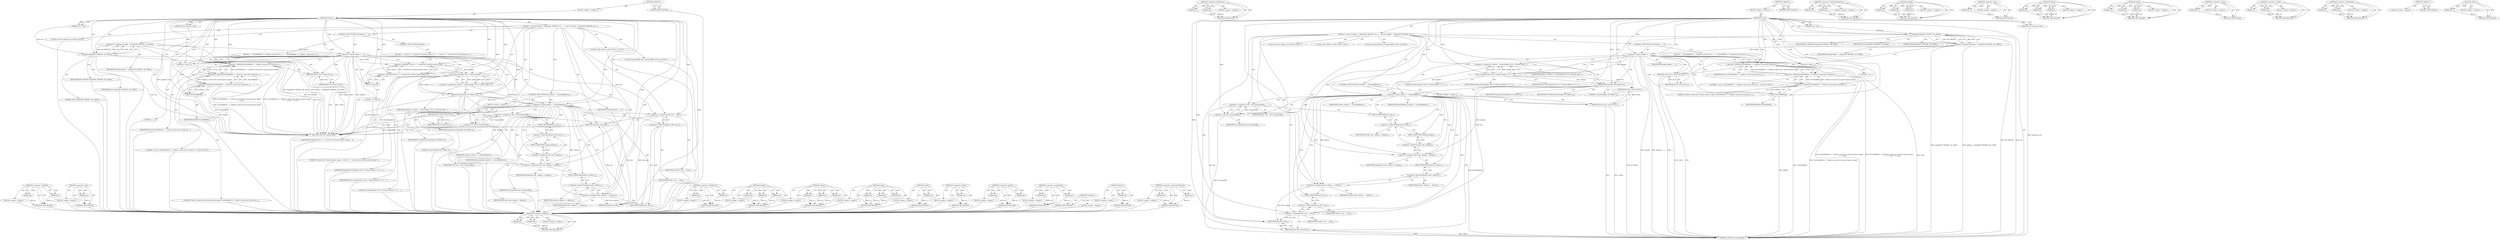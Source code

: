 digraph "&lt;operator&gt;.indirectFieldAccess" {
vulnerable_128 [label=<(METHOD,&lt;operator&gt;.shiftLeft)>];
vulnerable_129 [label=<(PARAM,p1)>];
vulnerable_130 [label=<(PARAM,p2)>];
vulnerable_131 [label=<(BLOCK,&lt;empty&gt;,&lt;empty&gt;)>];
vulnerable_132 [label=<(METHOD_RETURN,ANY)>];
vulnerable_153 [label=<(METHOD,&lt;operator&gt;.fieldAccess)>];
vulnerable_154 [label=<(PARAM,p1)>];
vulnerable_155 [label=<(PARAM,p2)>];
vulnerable_156 [label=<(BLOCK,&lt;empty&gt;,&lt;empty&gt;)>];
vulnerable_157 [label=<(METHOD_RETURN,ANY)>];
vulnerable_6 [label=<(METHOD,&lt;global&gt;)<SUB>1</SUB>>];
vulnerable_7 [label=<(BLOCK,&lt;empty&gt;,&lt;empty&gt;)<SUB>1</SUB>>];
vulnerable_8 [label=<(METHOD,Create)<SUB>1</SUB>>];
vulnerable_9 [label=<(PARAM,size_t size)<SUB>1</SUB>>];
vulnerable_10 [label=<(PARAM,uint32 sequence_num)<SUB>1</SUB>>];
vulnerable_11 [label=<(BLOCK,{
  const int shmkey = shmget(IPC_PRIVATE, size...,{
  const int shmkey = shmget(IPC_PRIVATE, size...)<SUB>1</SUB>>];
vulnerable_12 [label="<(LOCAL,const int shmkey: int)<SUB>2</SUB>>"];
vulnerable_13 [label=<(&lt;operator&gt;.assignment,shmkey = shmget(IPC_PRIVATE, size, 0666))<SUB>2</SUB>>];
vulnerable_14 [label=<(IDENTIFIER,shmkey,shmkey = shmget(IPC_PRIVATE, size, 0666))<SUB>2</SUB>>];
vulnerable_15 [label=<(shmget,shmget(IPC_PRIVATE, size, 0666))<SUB>2</SUB>>];
vulnerable_16 [label=<(IDENTIFIER,IPC_PRIVATE,shmget(IPC_PRIVATE, size, 0666))<SUB>2</SUB>>];
vulnerable_17 [label=<(IDENTIFIER,size,shmget(IPC_PRIVATE, size, 0666))<SUB>2</SUB>>];
vulnerable_18 [label=<(LITERAL,0666,shmget(IPC_PRIVATE, size, 0666))<SUB>2</SUB>>];
vulnerable_19 [label=<(CONTROL_STRUCTURE,IF,if (shmkey == -1))<SUB>3</SUB>>];
vulnerable_20 [label=<(&lt;operator&gt;.equals,shmkey == -1)<SUB>3</SUB>>];
vulnerable_21 [label=<(IDENTIFIER,shmkey,shmkey == -1)<SUB>3</SUB>>];
vulnerable_22 [label=<(&lt;operator&gt;.minus,-1)<SUB>3</SUB>>];
vulnerable_23 [label=<(LITERAL,1,-1)<SUB>3</SUB>>];
vulnerable_24 [label=<(BLOCK,{
     DLOG(ERROR) &lt;&lt; &quot;Failed to create SysV sh...,{
     DLOG(ERROR) &lt;&lt; &quot;Failed to create SysV sh...)<SUB>3</SUB>>];
vulnerable_25 [label=<(&lt;operator&gt;.shiftLeft,DLOG(ERROR) &lt;&lt; &quot;Failed to create SysV shared me...)<SUB>4</SUB>>];
vulnerable_26 [label=<(&lt;operator&gt;.shiftLeft,DLOG(ERROR) &lt;&lt; &quot;Failed to create SysV shared me...)<SUB>4</SUB>>];
vulnerable_27 [label=<(&lt;operator&gt;.shiftLeft,DLOG(ERROR) &lt;&lt; &quot;Failed to create SysV shared me...)<SUB>4</SUB>>];
vulnerable_28 [label=<(DLOG,DLOG(ERROR))<SUB>4</SUB>>];
vulnerable_29 [label=<(IDENTIFIER,ERROR,DLOG(ERROR))<SUB>4</SUB>>];
vulnerable_30 [label=<(LITERAL,&quot;Failed to create SysV shared memory region&quot;,DLOG(ERROR) &lt;&lt; &quot;Failed to create SysV shared me...)<SUB>4</SUB>>];
vulnerable_31 [label="<(LITERAL,&quot; errno:&quot;,DLOG(ERROR) &lt;&lt; &quot;Failed to create SysV shared me...)<SUB>5</SUB>>"];
vulnerable_32 [label=<(IDENTIFIER,errno,DLOG(ERROR) &lt;&lt; &quot;Failed to create SysV shared me...)<SUB>5</SUB>>];
vulnerable_33 [label=<(RETURN,return NULL;,return NULL;)<SUB>6</SUB>>];
vulnerable_34 [label=<(IDENTIFIER,NULL,return NULL;)<SUB>6</SUB>>];
vulnerable_35 [label="<(LOCAL,void* address: void*)<SUB>9</SUB>>"];
vulnerable_36 [label=<(&lt;operator&gt;.assignment,* address = shmat(shmkey, NULL /* desired addre...)<SUB>9</SUB>>];
vulnerable_37 [label=<(IDENTIFIER,address,* address = shmat(shmkey, NULL /* desired addre...)<SUB>9</SUB>>];
vulnerable_38 [label=<(shmat,shmat(shmkey, NULL /* desired address */, 0 /* ...)<SUB>9</SUB>>];
vulnerable_39 [label=<(IDENTIFIER,shmkey,shmat(shmkey, NULL /* desired address */, 0 /* ...)<SUB>9</SUB>>];
vulnerable_40 [label=<(IDENTIFIER,NULL,shmat(shmkey, NULL /* desired address */, 0 /* ...)<SUB>9</SUB>>];
vulnerable_41 [label=<(LITERAL,0,shmat(shmkey, NULL /* desired address */, 0 /* ...)<SUB>9</SUB>>];
vulnerable_42 [label=<(shmctl,shmctl(shmkey, IPC_RMID, 0))<SUB>10</SUB>>];
vulnerable_43 [label=<(IDENTIFIER,shmkey,shmctl(shmkey, IPC_RMID, 0))<SUB>10</SUB>>];
vulnerable_44 [label=<(IDENTIFIER,IPC_RMID,shmctl(shmkey, IPC_RMID, 0))<SUB>10</SUB>>];
vulnerable_45 [label=<(LITERAL,0,shmctl(shmkey, IPC_RMID, 0))<SUB>10</SUB>>];
vulnerable_46 [label=<(CONTROL_STRUCTURE,IF,if (address == kInvalidAddress))<SUB>11</SUB>>];
vulnerable_47 [label=<(&lt;operator&gt;.equals,address == kInvalidAddress)<SUB>11</SUB>>];
vulnerable_48 [label=<(IDENTIFIER,address,address == kInvalidAddress)<SUB>11</SUB>>];
vulnerable_49 [label=<(IDENTIFIER,kInvalidAddress,address == kInvalidAddress)<SUB>11</SUB>>];
vulnerable_50 [label=<(BLOCK,&lt;empty&gt;,&lt;empty&gt;)<SUB>12</SUB>>];
vulnerable_51 [label=<(RETURN,return NULL;,return NULL;)<SUB>12</SUB>>];
vulnerable_52 [label=<(IDENTIFIER,NULL,return NULL;)<SUB>12</SUB>>];
vulnerable_53 [label="<(LOCAL,TransportDIB* dib: TransportDIB*)<SUB>14</SUB>>"];
vulnerable_54 [label=<(&lt;operator&gt;.assignment,* dib = new TransportDIB)<SUB>14</SUB>>];
vulnerable_55 [label=<(IDENTIFIER,dib,* dib = new TransportDIB)<SUB>14</SUB>>];
vulnerable_56 [label=<(&lt;operator&gt;.new,new TransportDIB)<SUB>14</SUB>>];
vulnerable_57 [label=<(IDENTIFIER,TransportDIB,new TransportDIB)<SUB>14</SUB>>];
vulnerable_58 [label=<(&lt;operator&gt;.assignment,dib-&gt;key_.shmkey = shmkey)<SUB>16</SUB>>];
vulnerable_59 [label=<(&lt;operator&gt;.fieldAccess,dib-&gt;key_.shmkey)<SUB>16</SUB>>];
vulnerable_60 [label=<(&lt;operator&gt;.indirectFieldAccess,dib-&gt;key_)<SUB>16</SUB>>];
vulnerable_61 [label=<(IDENTIFIER,dib,dib-&gt;key_.shmkey = shmkey)<SUB>16</SUB>>];
vulnerable_62 [label=<(FIELD_IDENTIFIER,key_,key_)<SUB>16</SUB>>];
vulnerable_63 [label=<(FIELD_IDENTIFIER,shmkey,shmkey)<SUB>16</SUB>>];
vulnerable_64 [label=<(IDENTIFIER,shmkey,dib-&gt;key_.shmkey = shmkey)<SUB>16</SUB>>];
vulnerable_65 [label=<(&lt;operator&gt;.assignment,dib-&gt;address_ = address)<SUB>17</SUB>>];
vulnerable_66 [label=<(&lt;operator&gt;.indirectFieldAccess,dib-&gt;address_)<SUB>17</SUB>>];
vulnerable_67 [label=<(IDENTIFIER,dib,dib-&gt;address_ = address)<SUB>17</SUB>>];
vulnerable_68 [label=<(FIELD_IDENTIFIER,address_,address_)<SUB>17</SUB>>];
vulnerable_69 [label=<(IDENTIFIER,address,dib-&gt;address_ = address)<SUB>17</SUB>>];
vulnerable_70 [label=<(&lt;operator&gt;.assignment,dib-&gt;size_ = size)<SUB>18</SUB>>];
vulnerable_71 [label=<(&lt;operator&gt;.indirectFieldAccess,dib-&gt;size_)<SUB>18</SUB>>];
vulnerable_72 [label=<(IDENTIFIER,dib,dib-&gt;size_ = size)<SUB>18</SUB>>];
vulnerable_73 [label=<(FIELD_IDENTIFIER,size_,size_)<SUB>18</SUB>>];
vulnerable_74 [label=<(IDENTIFIER,size,dib-&gt;size_ = size)<SUB>18</SUB>>];
vulnerable_75 [label=<(RETURN,return dib;,return dib;)<SUB>19</SUB>>];
vulnerable_76 [label=<(IDENTIFIER,dib,return dib;)<SUB>19</SUB>>];
vulnerable_77 [label=<(METHOD_RETURN,TransportDIB)<SUB>1</SUB>>];
vulnerable_79 [label=<(METHOD_RETURN,ANY)<SUB>1</SUB>>];
vulnerable_158 [label=<(METHOD,&lt;operator&gt;.indirectFieldAccess)>];
vulnerable_159 [label=<(PARAM,p1)>];
vulnerable_160 [label=<(PARAM,p2)>];
vulnerable_161 [label=<(BLOCK,&lt;empty&gt;,&lt;empty&gt;)>];
vulnerable_162 [label=<(METHOD_RETURN,ANY)>];
vulnerable_113 [label=<(METHOD,shmget)>];
vulnerable_114 [label=<(PARAM,p1)>];
vulnerable_115 [label=<(PARAM,p2)>];
vulnerable_116 [label=<(PARAM,p3)>];
vulnerable_117 [label=<(BLOCK,&lt;empty&gt;,&lt;empty&gt;)>];
vulnerable_118 [label=<(METHOD_RETURN,ANY)>];
vulnerable_149 [label=<(METHOD,&lt;operator&gt;.new)>];
vulnerable_150 [label=<(PARAM,p1)>];
vulnerable_151 [label=<(BLOCK,&lt;empty&gt;,&lt;empty&gt;)>];
vulnerable_152 [label=<(METHOD_RETURN,ANY)>];
vulnerable_143 [label=<(METHOD,shmctl)>];
vulnerable_144 [label=<(PARAM,p1)>];
vulnerable_145 [label=<(PARAM,p2)>];
vulnerable_146 [label=<(PARAM,p3)>];
vulnerable_147 [label=<(BLOCK,&lt;empty&gt;,&lt;empty&gt;)>];
vulnerable_148 [label=<(METHOD_RETURN,ANY)>];
vulnerable_137 [label=<(METHOD,shmat)>];
vulnerable_138 [label=<(PARAM,p1)>];
vulnerable_139 [label=<(PARAM,p2)>];
vulnerable_140 [label=<(PARAM,p3)>];
vulnerable_141 [label=<(BLOCK,&lt;empty&gt;,&lt;empty&gt;)>];
vulnerable_142 [label=<(METHOD_RETURN,ANY)>];
vulnerable_124 [label=<(METHOD,&lt;operator&gt;.minus)>];
vulnerable_125 [label=<(PARAM,p1)>];
vulnerable_126 [label=<(BLOCK,&lt;empty&gt;,&lt;empty&gt;)>];
vulnerable_127 [label=<(METHOD_RETURN,ANY)>];
vulnerable_119 [label=<(METHOD,&lt;operator&gt;.equals)>];
vulnerable_120 [label=<(PARAM,p1)>];
vulnerable_121 [label=<(PARAM,p2)>];
vulnerable_122 [label=<(BLOCK,&lt;empty&gt;,&lt;empty&gt;)>];
vulnerable_123 [label=<(METHOD_RETURN,ANY)>];
vulnerable_108 [label=<(METHOD,&lt;operator&gt;.assignment)>];
vulnerable_109 [label=<(PARAM,p1)>];
vulnerable_110 [label=<(PARAM,p2)>];
vulnerable_111 [label=<(BLOCK,&lt;empty&gt;,&lt;empty&gt;)>];
vulnerable_112 [label=<(METHOD_RETURN,ANY)>];
vulnerable_102 [label=<(METHOD,&lt;global&gt;)<SUB>1</SUB>>];
vulnerable_103 [label=<(BLOCK,&lt;empty&gt;,&lt;empty&gt;)>];
vulnerable_104 [label=<(METHOD_RETURN,ANY)>];
vulnerable_133 [label=<(METHOD,DLOG)>];
vulnerable_134 [label=<(PARAM,p1)>];
vulnerable_135 [label=<(BLOCK,&lt;empty&gt;,&lt;empty&gt;)>];
vulnerable_136 [label=<(METHOD_RETURN,ANY)>];
fixed_138 [label=<(METHOD,&lt;operator&gt;.shiftLeft)>];
fixed_139 [label=<(PARAM,p1)>];
fixed_140 [label=<(PARAM,p2)>];
fixed_141 [label=<(BLOCK,&lt;empty&gt;,&lt;empty&gt;)>];
fixed_142 [label=<(METHOD_RETURN,ANY)>];
fixed_163 [label=<(METHOD,&lt;operator&gt;.new)>];
fixed_164 [label=<(PARAM,p1)>];
fixed_165 [label=<(BLOCK,&lt;empty&gt;,&lt;empty&gt;)>];
fixed_166 [label=<(METHOD_RETURN,ANY)>];
fixed_6 [label=<(METHOD,&lt;global&gt;)<SUB>1</SUB>>];
fixed_7 [label=<(BLOCK,&lt;empty&gt;,&lt;empty&gt;)<SUB>1</SUB>>];
fixed_8 [label=<(METHOD,Create)<SUB>1</SUB>>];
fixed_9 [label=<(PARAM,size_t size)<SUB>1</SUB>>];
fixed_10 [label=<(PARAM,uint32 sequence_num)<SUB>1</SUB>>];
fixed_11 [label=<(BLOCK,{
  const int shmkey = shmget(IPC_PRIVATE, size...,{
  const int shmkey = shmget(IPC_PRIVATE, size...)<SUB>1</SUB>>];
fixed_12 [label="<(LOCAL,const int shmkey: int)<SUB>2</SUB>>"];
fixed_13 [label=<(&lt;operator&gt;.assignment,shmkey = shmget(IPC_PRIVATE, size, 0600))<SUB>2</SUB>>];
fixed_14 [label=<(IDENTIFIER,shmkey,shmkey = shmget(IPC_PRIVATE, size, 0600))<SUB>2</SUB>>];
fixed_15 [label=<(shmget,shmget(IPC_PRIVATE, size, 0600))<SUB>2</SUB>>];
fixed_16 [label=<(IDENTIFIER,IPC_PRIVATE,shmget(IPC_PRIVATE, size, 0600))<SUB>2</SUB>>];
fixed_17 [label=<(IDENTIFIER,size,shmget(IPC_PRIVATE, size, 0600))<SUB>2</SUB>>];
fixed_18 [label=<(LITERAL,0600,shmget(IPC_PRIVATE, size, 0600))<SUB>2</SUB>>];
fixed_19 [label=<(CONTROL_STRUCTURE,IF,if (shmkey == -1))<SUB>3</SUB>>];
fixed_20 [label=<(&lt;operator&gt;.equals,shmkey == -1)<SUB>3</SUB>>];
fixed_21 [label=<(IDENTIFIER,shmkey,shmkey == -1)<SUB>3</SUB>>];
fixed_22 [label=<(&lt;operator&gt;.minus,-1)<SUB>3</SUB>>];
fixed_23 [label=<(LITERAL,1,-1)<SUB>3</SUB>>];
fixed_24 [label=<(BLOCK,{
     DLOG(ERROR) &lt;&lt; &quot;Failed to create SysV sh...,{
     DLOG(ERROR) &lt;&lt; &quot;Failed to create SysV sh...)<SUB>3</SUB>>];
fixed_25 [label=<(&lt;operator&gt;.shiftLeft,DLOG(ERROR) &lt;&lt; &quot;Failed to create SysV shared me...)<SUB>4</SUB>>];
fixed_26 [label=<(&lt;operator&gt;.shiftLeft,DLOG(ERROR) &lt;&lt; &quot;Failed to create SysV shared me...)<SUB>4</SUB>>];
fixed_27 [label=<(&lt;operator&gt;.shiftLeft,DLOG(ERROR) &lt;&lt; &quot;Failed to create SysV shared me...)<SUB>4</SUB>>];
fixed_28 [label=<(DLOG,DLOG(ERROR))<SUB>4</SUB>>];
fixed_29 [label=<(IDENTIFIER,ERROR,DLOG(ERROR))<SUB>4</SUB>>];
fixed_30 [label=<(LITERAL,&quot;Failed to create SysV shared memory region&quot;,DLOG(ERROR) &lt;&lt; &quot;Failed to create SysV shared me...)<SUB>4</SUB>>];
fixed_31 [label="<(LITERAL,&quot; errno:&quot;,DLOG(ERROR) &lt;&lt; &quot;Failed to create SysV shared me...)<SUB>5</SUB>>"];
fixed_32 [label=<(IDENTIFIER,errno,DLOG(ERROR) &lt;&lt; &quot;Failed to create SysV shared me...)<SUB>5</SUB>>];
fixed_33 [label=<(RETURN,return NULL;,return NULL;)<SUB>6</SUB>>];
fixed_34 [label=<(IDENTIFIER,NULL,return NULL;)<SUB>6</SUB>>];
fixed_35 [label=<(CONTROL_STRUCTURE,ELSE,else)<SUB>7</SUB>>];
fixed_36 [label=<(BLOCK,{
    VLOG(1) &lt;&lt; &quot;Created SysV shared memory re...,{
    VLOG(1) &lt;&lt; &quot;Created SysV shared memory re...)<SUB>7</SUB>>];
fixed_37 [label=<(&lt;operator&gt;.shiftLeft,VLOG(1) &lt;&lt; &quot;Created SysV shared memory region &quot;...)<SUB>8</SUB>>];
fixed_38 [label=<(&lt;operator&gt;.shiftLeft,VLOG(1) &lt;&lt; &quot;Created SysV shared memory region &quot;)<SUB>8</SUB>>];
fixed_39 [label=<(VLOG,VLOG(1))<SUB>8</SUB>>];
fixed_40 [label=<(LITERAL,1,VLOG(1))<SUB>8</SUB>>];
fixed_41 [label=<(LITERAL,&quot;Created SysV shared memory region &quot;,VLOG(1) &lt;&lt; &quot;Created SysV shared memory region &quot;)<SUB>8</SUB>>];
fixed_42 [label=<(IDENTIFIER,shmkey,VLOG(1) &lt;&lt; &quot;Created SysV shared memory region &quot;...)<SUB>8</SUB>>];
fixed_43 [label="<(LOCAL,void* address: void*)<SUB>11</SUB>>"];
fixed_44 [label=<(&lt;operator&gt;.assignment,* address = shmat(shmkey, NULL /* desired addre...)<SUB>11</SUB>>];
fixed_45 [label=<(IDENTIFIER,address,* address = shmat(shmkey, NULL /* desired addre...)<SUB>11</SUB>>];
fixed_46 [label=<(shmat,shmat(shmkey, NULL /* desired address */, 0 /* ...)<SUB>11</SUB>>];
fixed_47 [label=<(IDENTIFIER,shmkey,shmat(shmkey, NULL /* desired address */, 0 /* ...)<SUB>11</SUB>>];
fixed_48 [label=<(IDENTIFIER,NULL,shmat(shmkey, NULL /* desired address */, 0 /* ...)<SUB>11</SUB>>];
fixed_49 [label=<(LITERAL,0,shmat(shmkey, NULL /* desired address */, 0 /* ...)<SUB>11</SUB>>];
fixed_50 [label=<(shmctl,shmctl(shmkey, IPC_RMID, 0))<SUB>12</SUB>>];
fixed_51 [label=<(IDENTIFIER,shmkey,shmctl(shmkey, IPC_RMID, 0))<SUB>12</SUB>>];
fixed_52 [label=<(IDENTIFIER,IPC_RMID,shmctl(shmkey, IPC_RMID, 0))<SUB>12</SUB>>];
fixed_53 [label=<(LITERAL,0,shmctl(shmkey, IPC_RMID, 0))<SUB>12</SUB>>];
fixed_54 [label=<(CONTROL_STRUCTURE,IF,if (address == kInvalidAddress))<SUB>13</SUB>>];
fixed_55 [label=<(&lt;operator&gt;.equals,address == kInvalidAddress)<SUB>13</SUB>>];
fixed_56 [label=<(IDENTIFIER,address,address == kInvalidAddress)<SUB>13</SUB>>];
fixed_57 [label=<(IDENTIFIER,kInvalidAddress,address == kInvalidAddress)<SUB>13</SUB>>];
fixed_58 [label=<(BLOCK,&lt;empty&gt;,&lt;empty&gt;)<SUB>14</SUB>>];
fixed_59 [label=<(RETURN,return NULL;,return NULL;)<SUB>14</SUB>>];
fixed_60 [label=<(IDENTIFIER,NULL,return NULL;)<SUB>14</SUB>>];
fixed_61 [label="<(LOCAL,TransportDIB* dib: TransportDIB*)<SUB>16</SUB>>"];
fixed_62 [label=<(&lt;operator&gt;.assignment,* dib = new TransportDIB)<SUB>16</SUB>>];
fixed_63 [label=<(IDENTIFIER,dib,* dib = new TransportDIB)<SUB>16</SUB>>];
fixed_64 [label=<(&lt;operator&gt;.new,new TransportDIB)<SUB>16</SUB>>];
fixed_65 [label=<(IDENTIFIER,TransportDIB,new TransportDIB)<SUB>16</SUB>>];
fixed_66 [label=<(&lt;operator&gt;.assignment,dib-&gt;key_.shmkey = shmkey)<SUB>18</SUB>>];
fixed_67 [label=<(&lt;operator&gt;.fieldAccess,dib-&gt;key_.shmkey)<SUB>18</SUB>>];
fixed_68 [label=<(&lt;operator&gt;.indirectFieldAccess,dib-&gt;key_)<SUB>18</SUB>>];
fixed_69 [label=<(IDENTIFIER,dib,dib-&gt;key_.shmkey = shmkey)<SUB>18</SUB>>];
fixed_70 [label=<(FIELD_IDENTIFIER,key_,key_)<SUB>18</SUB>>];
fixed_71 [label=<(FIELD_IDENTIFIER,shmkey,shmkey)<SUB>18</SUB>>];
fixed_72 [label=<(IDENTIFIER,shmkey,dib-&gt;key_.shmkey = shmkey)<SUB>18</SUB>>];
fixed_73 [label=<(&lt;operator&gt;.assignment,dib-&gt;address_ = address)<SUB>19</SUB>>];
fixed_74 [label=<(&lt;operator&gt;.indirectFieldAccess,dib-&gt;address_)<SUB>19</SUB>>];
fixed_75 [label=<(IDENTIFIER,dib,dib-&gt;address_ = address)<SUB>19</SUB>>];
fixed_76 [label=<(FIELD_IDENTIFIER,address_,address_)<SUB>19</SUB>>];
fixed_77 [label=<(IDENTIFIER,address,dib-&gt;address_ = address)<SUB>19</SUB>>];
fixed_78 [label=<(&lt;operator&gt;.assignment,dib-&gt;size_ = size)<SUB>20</SUB>>];
fixed_79 [label=<(&lt;operator&gt;.indirectFieldAccess,dib-&gt;size_)<SUB>20</SUB>>];
fixed_80 [label=<(IDENTIFIER,dib,dib-&gt;size_ = size)<SUB>20</SUB>>];
fixed_81 [label=<(FIELD_IDENTIFIER,size_,size_)<SUB>20</SUB>>];
fixed_82 [label=<(IDENTIFIER,size,dib-&gt;size_ = size)<SUB>20</SUB>>];
fixed_83 [label=<(RETURN,return dib;,return dib;)<SUB>21</SUB>>];
fixed_84 [label=<(IDENTIFIER,dib,return dib;)<SUB>21</SUB>>];
fixed_85 [label=<(METHOD_RETURN,TransportDIB)<SUB>1</SUB>>];
fixed_87 [label=<(METHOD_RETURN,ANY)<SUB>1</SUB>>];
fixed_167 [label=<(METHOD,&lt;operator&gt;.fieldAccess)>];
fixed_168 [label=<(PARAM,p1)>];
fixed_169 [label=<(PARAM,p2)>];
fixed_170 [label=<(BLOCK,&lt;empty&gt;,&lt;empty&gt;)>];
fixed_171 [label=<(METHOD_RETURN,ANY)>];
fixed_123 [label=<(METHOD,shmget)>];
fixed_124 [label=<(PARAM,p1)>];
fixed_125 [label=<(PARAM,p2)>];
fixed_126 [label=<(PARAM,p3)>];
fixed_127 [label=<(BLOCK,&lt;empty&gt;,&lt;empty&gt;)>];
fixed_128 [label=<(METHOD_RETURN,ANY)>];
fixed_157 [label=<(METHOD,shmctl)>];
fixed_158 [label=<(PARAM,p1)>];
fixed_159 [label=<(PARAM,p2)>];
fixed_160 [label=<(PARAM,p3)>];
fixed_161 [label=<(BLOCK,&lt;empty&gt;,&lt;empty&gt;)>];
fixed_162 [label=<(METHOD_RETURN,ANY)>];
fixed_151 [label=<(METHOD,shmat)>];
fixed_152 [label=<(PARAM,p1)>];
fixed_153 [label=<(PARAM,p2)>];
fixed_154 [label=<(PARAM,p3)>];
fixed_155 [label=<(BLOCK,&lt;empty&gt;,&lt;empty&gt;)>];
fixed_156 [label=<(METHOD_RETURN,ANY)>];
fixed_147 [label=<(METHOD,VLOG)>];
fixed_148 [label=<(PARAM,p1)>];
fixed_149 [label=<(BLOCK,&lt;empty&gt;,&lt;empty&gt;)>];
fixed_150 [label=<(METHOD_RETURN,ANY)>];
fixed_134 [label=<(METHOD,&lt;operator&gt;.minus)>];
fixed_135 [label=<(PARAM,p1)>];
fixed_136 [label=<(BLOCK,&lt;empty&gt;,&lt;empty&gt;)>];
fixed_137 [label=<(METHOD_RETURN,ANY)>];
fixed_129 [label=<(METHOD,&lt;operator&gt;.equals)>];
fixed_130 [label=<(PARAM,p1)>];
fixed_131 [label=<(PARAM,p2)>];
fixed_132 [label=<(BLOCK,&lt;empty&gt;,&lt;empty&gt;)>];
fixed_133 [label=<(METHOD_RETURN,ANY)>];
fixed_118 [label=<(METHOD,&lt;operator&gt;.assignment)>];
fixed_119 [label=<(PARAM,p1)>];
fixed_120 [label=<(PARAM,p2)>];
fixed_121 [label=<(BLOCK,&lt;empty&gt;,&lt;empty&gt;)>];
fixed_122 [label=<(METHOD_RETURN,ANY)>];
fixed_112 [label=<(METHOD,&lt;global&gt;)<SUB>1</SUB>>];
fixed_113 [label=<(BLOCK,&lt;empty&gt;,&lt;empty&gt;)>];
fixed_114 [label=<(METHOD_RETURN,ANY)>];
fixed_143 [label=<(METHOD,DLOG)>];
fixed_144 [label=<(PARAM,p1)>];
fixed_145 [label=<(BLOCK,&lt;empty&gt;,&lt;empty&gt;)>];
fixed_146 [label=<(METHOD_RETURN,ANY)>];
fixed_172 [label=<(METHOD,&lt;operator&gt;.indirectFieldAccess)>];
fixed_173 [label=<(PARAM,p1)>];
fixed_174 [label=<(PARAM,p2)>];
fixed_175 [label=<(BLOCK,&lt;empty&gt;,&lt;empty&gt;)>];
fixed_176 [label=<(METHOD_RETURN,ANY)>];
vulnerable_128 -> vulnerable_129  [key=0, label="AST: "];
vulnerable_128 -> vulnerable_129  [key=1, label="DDG: "];
vulnerable_128 -> vulnerable_131  [key=0, label="AST: "];
vulnerable_128 -> vulnerable_130  [key=0, label="AST: "];
vulnerable_128 -> vulnerable_130  [key=1, label="DDG: "];
vulnerable_128 -> vulnerable_132  [key=0, label="AST: "];
vulnerable_128 -> vulnerable_132  [key=1, label="CFG: "];
vulnerable_129 -> vulnerable_132  [key=0, label="DDG: p1"];
vulnerable_130 -> vulnerable_132  [key=0, label="DDG: p2"];
vulnerable_153 -> vulnerable_154  [key=0, label="AST: "];
vulnerable_153 -> vulnerable_154  [key=1, label="DDG: "];
vulnerable_153 -> vulnerable_156  [key=0, label="AST: "];
vulnerable_153 -> vulnerable_155  [key=0, label="AST: "];
vulnerable_153 -> vulnerable_155  [key=1, label="DDG: "];
vulnerable_153 -> vulnerable_157  [key=0, label="AST: "];
vulnerable_153 -> vulnerable_157  [key=1, label="CFG: "];
vulnerable_154 -> vulnerable_157  [key=0, label="DDG: p1"];
vulnerable_155 -> vulnerable_157  [key=0, label="DDG: p2"];
vulnerable_6 -> vulnerable_7  [key=0, label="AST: "];
vulnerable_6 -> vulnerable_79  [key=0, label="AST: "];
vulnerable_6 -> vulnerable_79  [key=1, label="CFG: "];
vulnerable_7 -> vulnerable_8  [key=0, label="AST: "];
vulnerable_8 -> vulnerable_9  [key=0, label="AST: "];
vulnerable_8 -> vulnerable_9  [key=1, label="DDG: "];
vulnerable_8 -> vulnerable_10  [key=0, label="AST: "];
vulnerable_8 -> vulnerable_10  [key=1, label="DDG: "];
vulnerable_8 -> vulnerable_11  [key=0, label="AST: "];
vulnerable_8 -> vulnerable_77  [key=0, label="AST: "];
vulnerable_8 -> vulnerable_15  [key=0, label="CFG: "];
vulnerable_8 -> vulnerable_15  [key=1, label="DDG: "];
vulnerable_8 -> vulnerable_58  [key=0, label="DDG: "];
vulnerable_8 -> vulnerable_65  [key=0, label="DDG: "];
vulnerable_8 -> vulnerable_70  [key=0, label="DDG: "];
vulnerable_8 -> vulnerable_42  [key=0, label="DDG: "];
vulnerable_8 -> vulnerable_76  [key=0, label="DDG: "];
vulnerable_8 -> vulnerable_20  [key=0, label="DDG: "];
vulnerable_8 -> vulnerable_33  [key=0, label="DDG: "];
vulnerable_8 -> vulnerable_38  [key=0, label="DDG: "];
vulnerable_8 -> vulnerable_47  [key=0, label="DDG: "];
vulnerable_8 -> vulnerable_56  [key=0, label="DDG: "];
vulnerable_8 -> vulnerable_22  [key=0, label="DDG: "];
vulnerable_8 -> vulnerable_25  [key=0, label="DDG: "];
vulnerable_8 -> vulnerable_34  [key=0, label="DDG: "];
vulnerable_8 -> vulnerable_52  [key=0, label="DDG: "];
vulnerable_8 -> vulnerable_26  [key=0, label="DDG: "];
vulnerable_8 -> vulnerable_27  [key=0, label="DDG: "];
vulnerable_8 -> vulnerable_28  [key=0, label="DDG: "];
vulnerable_9 -> vulnerable_15  [key=0, label="DDG: size"];
vulnerable_10 -> vulnerable_77  [key=0, label="DDG: sequence_num"];
vulnerable_11 -> vulnerable_12  [key=0, label="AST: "];
vulnerable_11 -> vulnerable_13  [key=0, label="AST: "];
vulnerable_11 -> vulnerable_19  [key=0, label="AST: "];
vulnerable_11 -> vulnerable_35  [key=0, label="AST: "];
vulnerable_11 -> vulnerable_36  [key=0, label="AST: "];
vulnerable_11 -> vulnerable_42  [key=0, label="AST: "];
vulnerable_11 -> vulnerable_46  [key=0, label="AST: "];
vulnerable_11 -> vulnerable_53  [key=0, label="AST: "];
vulnerable_11 -> vulnerable_54  [key=0, label="AST: "];
vulnerable_11 -> vulnerable_58  [key=0, label="AST: "];
vulnerable_11 -> vulnerable_65  [key=0, label="AST: "];
vulnerable_11 -> vulnerable_70  [key=0, label="AST: "];
vulnerable_11 -> vulnerable_75  [key=0, label="AST: "];
vulnerable_13 -> vulnerable_14  [key=0, label="AST: "];
vulnerable_13 -> vulnerable_15  [key=0, label="AST: "];
vulnerable_13 -> vulnerable_22  [key=0, label="CFG: "];
vulnerable_13 -> vulnerable_77  [key=0, label="DDG: shmget(IPC_PRIVATE, size, 0666)"];
vulnerable_13 -> vulnerable_77  [key=1, label="DDG: shmkey = shmget(IPC_PRIVATE, size, 0666)"];
vulnerable_13 -> vulnerable_20  [key=0, label="DDG: shmkey"];
vulnerable_15 -> vulnerable_16  [key=0, label="AST: "];
vulnerable_15 -> vulnerable_17  [key=0, label="AST: "];
vulnerable_15 -> vulnerable_18  [key=0, label="AST: "];
vulnerable_15 -> vulnerable_13  [key=0, label="CFG: "];
vulnerable_15 -> vulnerable_13  [key=1, label="DDG: IPC_PRIVATE"];
vulnerable_15 -> vulnerable_13  [key=2, label="DDG: size"];
vulnerable_15 -> vulnerable_13  [key=3, label="DDG: 0666"];
vulnerable_15 -> vulnerable_77  [key=0, label="DDG: size"];
vulnerable_15 -> vulnerable_77  [key=1, label="DDG: IPC_PRIVATE"];
vulnerable_15 -> vulnerable_70  [key=0, label="DDG: size"];
vulnerable_19 -> vulnerable_20  [key=0, label="AST: "];
vulnerable_19 -> vulnerable_24  [key=0, label="AST: "];
vulnerable_20 -> vulnerable_21  [key=0, label="AST: "];
vulnerable_20 -> vulnerable_22  [key=0, label="AST: "];
vulnerable_20 -> vulnerable_28  [key=0, label="CFG: "];
vulnerable_20 -> vulnerable_28  [key=1, label="CDG: "];
vulnerable_20 -> vulnerable_38  [key=0, label="CFG: "];
vulnerable_20 -> vulnerable_38  [key=1, label="DDG: shmkey"];
vulnerable_20 -> vulnerable_38  [key=2, label="CDG: "];
vulnerable_20 -> vulnerable_77  [key=0, label="DDG: shmkey"];
vulnerable_20 -> vulnerable_77  [key=1, label="DDG: -1"];
vulnerable_20 -> vulnerable_77  [key=2, label="DDG: shmkey == -1"];
vulnerable_20 -> vulnerable_47  [key=0, label="CDG: "];
vulnerable_20 -> vulnerable_26  [key=0, label="CDG: "];
vulnerable_20 -> vulnerable_42  [key=0, label="CDG: "];
vulnerable_20 -> vulnerable_25  [key=0, label="CDG: "];
vulnerable_20 -> vulnerable_27  [key=0, label="CDG: "];
vulnerable_20 -> vulnerable_33  [key=0, label="CDG: "];
vulnerable_20 -> vulnerable_36  [key=0, label="CDG: "];
vulnerable_22 -> vulnerable_23  [key=0, label="AST: "];
vulnerable_22 -> vulnerable_20  [key=0, label="CFG: "];
vulnerable_22 -> vulnerable_20  [key=1, label="DDG: 1"];
vulnerable_24 -> vulnerable_25  [key=0, label="AST: "];
vulnerable_24 -> vulnerable_33  [key=0, label="AST: "];
vulnerable_25 -> vulnerable_26  [key=0, label="AST: "];
vulnerable_25 -> vulnerable_32  [key=0, label="AST: "];
vulnerable_25 -> vulnerable_33  [key=0, label="CFG: "];
vulnerable_25 -> vulnerable_77  [key=0, label="DDG: DLOG(ERROR) &lt;&lt; &quot;Failed to create SysV shared memory region&quot;
                 &lt;&lt; &quot; errno:&quot;"];
vulnerable_25 -> vulnerable_77  [key=1, label="DDG: DLOG(ERROR) &lt;&lt; &quot;Failed to create SysV shared memory region&quot;
                 &lt;&lt; &quot; errno:&quot; &lt;&lt; errno"];
vulnerable_25 -> vulnerable_77  [key=2, label="DDG: errno"];
vulnerable_26 -> vulnerable_27  [key=0, label="AST: "];
vulnerable_26 -> vulnerable_31  [key=0, label="AST: "];
vulnerable_26 -> vulnerable_25  [key=0, label="CFG: "];
vulnerable_26 -> vulnerable_25  [key=1, label="DDG: DLOG(ERROR) &lt;&lt; &quot;Failed to create SysV shared memory region&quot;"];
vulnerable_26 -> vulnerable_25  [key=2, label="DDG: &quot; errno:&quot;"];
vulnerable_26 -> vulnerable_77  [key=0, label="DDG: DLOG(ERROR) &lt;&lt; &quot;Failed to create SysV shared memory region&quot;"];
vulnerable_27 -> vulnerable_28  [key=0, label="AST: "];
vulnerable_27 -> vulnerable_30  [key=0, label="AST: "];
vulnerable_27 -> vulnerable_26  [key=0, label="CFG: "];
vulnerable_27 -> vulnerable_26  [key=1, label="DDG: DLOG(ERROR)"];
vulnerable_27 -> vulnerable_26  [key=2, label="DDG: &quot;Failed to create SysV shared memory region&quot;"];
vulnerable_27 -> vulnerable_77  [key=0, label="DDG: DLOG(ERROR)"];
vulnerable_28 -> vulnerable_29  [key=0, label="AST: "];
vulnerable_28 -> vulnerable_27  [key=0, label="CFG: "];
vulnerable_28 -> vulnerable_27  [key=1, label="DDG: ERROR"];
vulnerable_28 -> vulnerable_77  [key=0, label="DDG: ERROR"];
vulnerable_33 -> vulnerable_34  [key=0, label="AST: "];
vulnerable_33 -> vulnerable_77  [key=0, label="CFG: "];
vulnerable_33 -> vulnerable_77  [key=1, label="DDG: &lt;RET&gt;"];
vulnerable_34 -> vulnerable_33  [key=0, label="DDG: NULL"];
vulnerable_36 -> vulnerable_37  [key=0, label="AST: "];
vulnerable_36 -> vulnerable_38  [key=0, label="AST: "];
vulnerable_36 -> vulnerable_42  [key=0, label="CFG: "];
vulnerable_36 -> vulnerable_47  [key=0, label="DDG: address"];
vulnerable_38 -> vulnerable_39  [key=0, label="AST: "];
vulnerable_38 -> vulnerable_40  [key=0, label="AST: "];
vulnerable_38 -> vulnerable_41  [key=0, label="AST: "];
vulnerable_38 -> vulnerable_36  [key=0, label="CFG: "];
vulnerable_38 -> vulnerable_36  [key=1, label="DDG: shmkey"];
vulnerable_38 -> vulnerable_36  [key=2, label="DDG: NULL"];
vulnerable_38 -> vulnerable_36  [key=3, label="DDG: 0"];
vulnerable_38 -> vulnerable_42  [key=0, label="DDG: shmkey"];
vulnerable_38 -> vulnerable_52  [key=0, label="DDG: NULL"];
vulnerable_42 -> vulnerable_43  [key=0, label="AST: "];
vulnerable_42 -> vulnerable_44  [key=0, label="AST: "];
vulnerable_42 -> vulnerable_45  [key=0, label="AST: "];
vulnerable_42 -> vulnerable_47  [key=0, label="CFG: "];
vulnerable_42 -> vulnerable_77  [key=0, label="DDG: IPC_RMID"];
vulnerable_42 -> vulnerable_58  [key=0, label="DDG: shmkey"];
vulnerable_46 -> vulnerable_47  [key=0, label="AST: "];
vulnerable_46 -> vulnerable_50  [key=0, label="AST: "];
vulnerable_47 -> vulnerable_48  [key=0, label="AST: "];
vulnerable_47 -> vulnerable_49  [key=0, label="AST: "];
vulnerable_47 -> vulnerable_51  [key=0, label="CFG: "];
vulnerable_47 -> vulnerable_51  [key=1, label="CDG: "];
vulnerable_47 -> vulnerable_56  [key=0, label="CFG: "];
vulnerable_47 -> vulnerable_56  [key=1, label="CDG: "];
vulnerable_47 -> vulnerable_77  [key=0, label="DDG: kInvalidAddress"];
vulnerable_47 -> vulnerable_65  [key=0, label="DDG: address"];
vulnerable_47 -> vulnerable_65  [key=1, label="CDG: "];
vulnerable_47 -> vulnerable_68  [key=0, label="CDG: "];
vulnerable_47 -> vulnerable_60  [key=0, label="CDG: "];
vulnerable_47 -> vulnerable_73  [key=0, label="CDG: "];
vulnerable_47 -> vulnerable_66  [key=0, label="CDG: "];
vulnerable_47 -> vulnerable_75  [key=0, label="CDG: "];
vulnerable_47 -> vulnerable_59  [key=0, label="CDG: "];
vulnerable_47 -> vulnerable_54  [key=0, label="CDG: "];
vulnerable_47 -> vulnerable_58  [key=0, label="CDG: "];
vulnerable_47 -> vulnerable_71  [key=0, label="CDG: "];
vulnerable_47 -> vulnerable_70  [key=0, label="CDG: "];
vulnerable_47 -> vulnerable_63  [key=0, label="CDG: "];
vulnerable_47 -> vulnerable_62  [key=0, label="CDG: "];
vulnerable_50 -> vulnerable_51  [key=0, label="AST: "];
vulnerable_51 -> vulnerable_52  [key=0, label="AST: "];
vulnerable_51 -> vulnerable_77  [key=0, label="CFG: "];
vulnerable_51 -> vulnerable_77  [key=1, label="DDG: &lt;RET&gt;"];
vulnerable_52 -> vulnerable_51  [key=0, label="DDG: NULL"];
vulnerable_54 -> vulnerable_55  [key=0, label="AST: "];
vulnerable_54 -> vulnerable_56  [key=0, label="AST: "];
vulnerable_54 -> vulnerable_62  [key=0, label="CFG: "];
vulnerable_54 -> vulnerable_76  [key=0, label="DDG: dib"];
vulnerable_56 -> vulnerable_57  [key=0, label="AST: "];
vulnerable_56 -> vulnerable_54  [key=0, label="CFG: "];
vulnerable_56 -> vulnerable_54  [key=1, label="DDG: TransportDIB"];
vulnerable_56 -> vulnerable_77  [key=0, label="DDG: TransportDIB"];
vulnerable_58 -> vulnerable_59  [key=0, label="AST: "];
vulnerable_58 -> vulnerable_64  [key=0, label="AST: "];
vulnerable_58 -> vulnerable_68  [key=0, label="CFG: "];
vulnerable_59 -> vulnerable_60  [key=0, label="AST: "];
vulnerable_59 -> vulnerable_63  [key=0, label="AST: "];
vulnerable_59 -> vulnerable_58  [key=0, label="CFG: "];
vulnerable_60 -> vulnerable_61  [key=0, label="AST: "];
vulnerable_60 -> vulnerable_62  [key=0, label="AST: "];
vulnerable_60 -> vulnerable_63  [key=0, label="CFG: "];
vulnerable_62 -> vulnerable_60  [key=0, label="CFG: "];
vulnerable_63 -> vulnerable_59  [key=0, label="CFG: "];
vulnerable_65 -> vulnerable_66  [key=0, label="AST: "];
vulnerable_65 -> vulnerable_69  [key=0, label="AST: "];
vulnerable_65 -> vulnerable_73  [key=0, label="CFG: "];
vulnerable_65 -> vulnerable_76  [key=0, label="DDG: dib-&gt;address_"];
vulnerable_66 -> vulnerable_67  [key=0, label="AST: "];
vulnerable_66 -> vulnerable_68  [key=0, label="AST: "];
vulnerable_66 -> vulnerable_65  [key=0, label="CFG: "];
vulnerable_68 -> vulnerable_66  [key=0, label="CFG: "];
vulnerable_70 -> vulnerable_71  [key=0, label="AST: "];
vulnerable_70 -> vulnerable_74  [key=0, label="AST: "];
vulnerable_70 -> vulnerable_75  [key=0, label="CFG: "];
vulnerable_70 -> vulnerable_76  [key=0, label="DDG: dib-&gt;size_"];
vulnerable_71 -> vulnerable_72  [key=0, label="AST: "];
vulnerable_71 -> vulnerable_73  [key=0, label="AST: "];
vulnerable_71 -> vulnerable_70  [key=0, label="CFG: "];
vulnerable_73 -> vulnerable_71  [key=0, label="CFG: "];
vulnerable_75 -> vulnerable_76  [key=0, label="AST: "];
vulnerable_75 -> vulnerable_77  [key=0, label="CFG: "];
vulnerable_75 -> vulnerable_77  [key=1, label="DDG: &lt;RET&gt;"];
vulnerable_76 -> vulnerable_75  [key=0, label="DDG: dib"];
vulnerable_158 -> vulnerable_159  [key=0, label="AST: "];
vulnerable_158 -> vulnerable_159  [key=1, label="DDG: "];
vulnerable_158 -> vulnerable_161  [key=0, label="AST: "];
vulnerable_158 -> vulnerable_160  [key=0, label="AST: "];
vulnerable_158 -> vulnerable_160  [key=1, label="DDG: "];
vulnerable_158 -> vulnerable_162  [key=0, label="AST: "];
vulnerable_158 -> vulnerable_162  [key=1, label="CFG: "];
vulnerable_159 -> vulnerable_162  [key=0, label="DDG: p1"];
vulnerable_160 -> vulnerable_162  [key=0, label="DDG: p2"];
vulnerable_113 -> vulnerable_114  [key=0, label="AST: "];
vulnerable_113 -> vulnerable_114  [key=1, label="DDG: "];
vulnerable_113 -> vulnerable_117  [key=0, label="AST: "];
vulnerable_113 -> vulnerable_115  [key=0, label="AST: "];
vulnerable_113 -> vulnerable_115  [key=1, label="DDG: "];
vulnerable_113 -> vulnerable_118  [key=0, label="AST: "];
vulnerable_113 -> vulnerable_118  [key=1, label="CFG: "];
vulnerable_113 -> vulnerable_116  [key=0, label="AST: "];
vulnerable_113 -> vulnerable_116  [key=1, label="DDG: "];
vulnerable_114 -> vulnerable_118  [key=0, label="DDG: p1"];
vulnerable_115 -> vulnerable_118  [key=0, label="DDG: p2"];
vulnerable_116 -> vulnerable_118  [key=0, label="DDG: p3"];
vulnerable_149 -> vulnerable_150  [key=0, label="AST: "];
vulnerable_149 -> vulnerable_150  [key=1, label="DDG: "];
vulnerable_149 -> vulnerable_151  [key=0, label="AST: "];
vulnerable_149 -> vulnerable_152  [key=0, label="AST: "];
vulnerable_149 -> vulnerable_152  [key=1, label="CFG: "];
vulnerable_150 -> vulnerable_152  [key=0, label="DDG: p1"];
vulnerable_143 -> vulnerable_144  [key=0, label="AST: "];
vulnerable_143 -> vulnerable_144  [key=1, label="DDG: "];
vulnerable_143 -> vulnerable_147  [key=0, label="AST: "];
vulnerable_143 -> vulnerable_145  [key=0, label="AST: "];
vulnerable_143 -> vulnerable_145  [key=1, label="DDG: "];
vulnerable_143 -> vulnerable_148  [key=0, label="AST: "];
vulnerable_143 -> vulnerable_148  [key=1, label="CFG: "];
vulnerable_143 -> vulnerable_146  [key=0, label="AST: "];
vulnerable_143 -> vulnerable_146  [key=1, label="DDG: "];
vulnerable_144 -> vulnerable_148  [key=0, label="DDG: p1"];
vulnerable_145 -> vulnerable_148  [key=0, label="DDG: p2"];
vulnerable_146 -> vulnerable_148  [key=0, label="DDG: p3"];
vulnerable_137 -> vulnerable_138  [key=0, label="AST: "];
vulnerable_137 -> vulnerable_138  [key=1, label="DDG: "];
vulnerable_137 -> vulnerable_141  [key=0, label="AST: "];
vulnerable_137 -> vulnerable_139  [key=0, label="AST: "];
vulnerable_137 -> vulnerable_139  [key=1, label="DDG: "];
vulnerable_137 -> vulnerable_142  [key=0, label="AST: "];
vulnerable_137 -> vulnerable_142  [key=1, label="CFG: "];
vulnerable_137 -> vulnerable_140  [key=0, label="AST: "];
vulnerable_137 -> vulnerable_140  [key=1, label="DDG: "];
vulnerable_138 -> vulnerable_142  [key=0, label="DDG: p1"];
vulnerable_139 -> vulnerable_142  [key=0, label="DDG: p2"];
vulnerable_140 -> vulnerable_142  [key=0, label="DDG: p3"];
vulnerable_124 -> vulnerable_125  [key=0, label="AST: "];
vulnerable_124 -> vulnerable_125  [key=1, label="DDG: "];
vulnerable_124 -> vulnerable_126  [key=0, label="AST: "];
vulnerable_124 -> vulnerable_127  [key=0, label="AST: "];
vulnerable_124 -> vulnerable_127  [key=1, label="CFG: "];
vulnerable_125 -> vulnerable_127  [key=0, label="DDG: p1"];
vulnerable_119 -> vulnerable_120  [key=0, label="AST: "];
vulnerable_119 -> vulnerable_120  [key=1, label="DDG: "];
vulnerable_119 -> vulnerable_122  [key=0, label="AST: "];
vulnerable_119 -> vulnerable_121  [key=0, label="AST: "];
vulnerable_119 -> vulnerable_121  [key=1, label="DDG: "];
vulnerable_119 -> vulnerable_123  [key=0, label="AST: "];
vulnerable_119 -> vulnerable_123  [key=1, label="CFG: "];
vulnerable_120 -> vulnerable_123  [key=0, label="DDG: p1"];
vulnerable_121 -> vulnerable_123  [key=0, label="DDG: p2"];
vulnerable_108 -> vulnerable_109  [key=0, label="AST: "];
vulnerable_108 -> vulnerable_109  [key=1, label="DDG: "];
vulnerable_108 -> vulnerable_111  [key=0, label="AST: "];
vulnerable_108 -> vulnerable_110  [key=0, label="AST: "];
vulnerable_108 -> vulnerable_110  [key=1, label="DDG: "];
vulnerable_108 -> vulnerable_112  [key=0, label="AST: "];
vulnerable_108 -> vulnerable_112  [key=1, label="CFG: "];
vulnerable_109 -> vulnerable_112  [key=0, label="DDG: p1"];
vulnerable_110 -> vulnerable_112  [key=0, label="DDG: p2"];
vulnerable_102 -> vulnerable_103  [key=0, label="AST: "];
vulnerable_102 -> vulnerable_104  [key=0, label="AST: "];
vulnerable_102 -> vulnerable_104  [key=1, label="CFG: "];
vulnerable_133 -> vulnerable_134  [key=0, label="AST: "];
vulnerable_133 -> vulnerable_134  [key=1, label="DDG: "];
vulnerable_133 -> vulnerable_135  [key=0, label="AST: "];
vulnerable_133 -> vulnerable_136  [key=0, label="AST: "];
vulnerable_133 -> vulnerable_136  [key=1, label="CFG: "];
vulnerable_134 -> vulnerable_136  [key=0, label="DDG: p1"];
fixed_138 -> fixed_139  [key=0, label="AST: "];
fixed_138 -> fixed_139  [key=1, label="DDG: "];
fixed_138 -> fixed_141  [key=0, label="AST: "];
fixed_138 -> fixed_140  [key=0, label="AST: "];
fixed_138 -> fixed_140  [key=1, label="DDG: "];
fixed_138 -> fixed_142  [key=0, label="AST: "];
fixed_138 -> fixed_142  [key=1, label="CFG: "];
fixed_139 -> fixed_142  [key=0, label="DDG: p1"];
fixed_140 -> fixed_142  [key=0, label="DDG: p2"];
fixed_141 -> vulnerable_128  [key=0];
fixed_142 -> vulnerable_128  [key=0];
fixed_163 -> fixed_164  [key=0, label="AST: "];
fixed_163 -> fixed_164  [key=1, label="DDG: "];
fixed_163 -> fixed_165  [key=0, label="AST: "];
fixed_163 -> fixed_166  [key=0, label="AST: "];
fixed_163 -> fixed_166  [key=1, label="CFG: "];
fixed_164 -> fixed_166  [key=0, label="DDG: p1"];
fixed_165 -> vulnerable_128  [key=0];
fixed_166 -> vulnerable_128  [key=0];
fixed_6 -> fixed_7  [key=0, label="AST: "];
fixed_6 -> fixed_87  [key=0, label="AST: "];
fixed_6 -> fixed_87  [key=1, label="CFG: "];
fixed_7 -> fixed_8  [key=0, label="AST: "];
fixed_8 -> fixed_9  [key=0, label="AST: "];
fixed_8 -> fixed_9  [key=1, label="DDG: "];
fixed_8 -> fixed_10  [key=0, label="AST: "];
fixed_8 -> fixed_10  [key=1, label="DDG: "];
fixed_8 -> fixed_11  [key=0, label="AST: "];
fixed_8 -> fixed_85  [key=0, label="AST: "];
fixed_8 -> fixed_15  [key=0, label="CFG: "];
fixed_8 -> fixed_15  [key=1, label="DDG: "];
fixed_8 -> fixed_66  [key=0, label="DDG: "];
fixed_8 -> fixed_73  [key=0, label="DDG: "];
fixed_8 -> fixed_78  [key=0, label="DDG: "];
fixed_8 -> fixed_50  [key=0, label="DDG: "];
fixed_8 -> fixed_84  [key=0, label="DDG: "];
fixed_8 -> fixed_20  [key=0, label="DDG: "];
fixed_8 -> fixed_33  [key=0, label="DDG: "];
fixed_8 -> fixed_46  [key=0, label="DDG: "];
fixed_8 -> fixed_55  [key=0, label="DDG: "];
fixed_8 -> fixed_64  [key=0, label="DDG: "];
fixed_8 -> fixed_22  [key=0, label="DDG: "];
fixed_8 -> fixed_25  [key=0, label="DDG: "];
fixed_8 -> fixed_34  [key=0, label="DDG: "];
fixed_8 -> fixed_60  [key=0, label="DDG: "];
fixed_8 -> fixed_26  [key=0, label="DDG: "];
fixed_8 -> fixed_37  [key=0, label="DDG: "];
fixed_8 -> fixed_27  [key=0, label="DDG: "];
fixed_8 -> fixed_38  [key=0, label="DDG: "];
fixed_8 -> fixed_28  [key=0, label="DDG: "];
fixed_8 -> fixed_39  [key=0, label="DDG: "];
fixed_9 -> fixed_15  [key=0, label="DDG: size"];
fixed_10 -> fixed_85  [key=0, label="DDG: sequence_num"];
fixed_11 -> fixed_12  [key=0, label="AST: "];
fixed_11 -> fixed_13  [key=0, label="AST: "];
fixed_11 -> fixed_19  [key=0, label="AST: "];
fixed_11 -> fixed_43  [key=0, label="AST: "];
fixed_11 -> fixed_44  [key=0, label="AST: "];
fixed_11 -> fixed_50  [key=0, label="AST: "];
fixed_11 -> fixed_54  [key=0, label="AST: "];
fixed_11 -> fixed_61  [key=0, label="AST: "];
fixed_11 -> fixed_62  [key=0, label="AST: "];
fixed_11 -> fixed_66  [key=0, label="AST: "];
fixed_11 -> fixed_73  [key=0, label="AST: "];
fixed_11 -> fixed_78  [key=0, label="AST: "];
fixed_11 -> fixed_83  [key=0, label="AST: "];
fixed_12 -> vulnerable_128  [key=0];
fixed_13 -> fixed_14  [key=0, label="AST: "];
fixed_13 -> fixed_15  [key=0, label="AST: "];
fixed_13 -> fixed_22  [key=0, label="CFG: "];
fixed_13 -> fixed_85  [key=0, label="DDG: shmget(IPC_PRIVATE, size, 0600)"];
fixed_13 -> fixed_85  [key=1, label="DDG: shmkey = shmget(IPC_PRIVATE, size, 0600)"];
fixed_13 -> fixed_20  [key=0, label="DDG: shmkey"];
fixed_14 -> vulnerable_128  [key=0];
fixed_15 -> fixed_16  [key=0, label="AST: "];
fixed_15 -> fixed_17  [key=0, label="AST: "];
fixed_15 -> fixed_18  [key=0, label="AST: "];
fixed_15 -> fixed_13  [key=0, label="CFG: "];
fixed_15 -> fixed_13  [key=1, label="DDG: IPC_PRIVATE"];
fixed_15 -> fixed_13  [key=2, label="DDG: size"];
fixed_15 -> fixed_13  [key=3, label="DDG: 0600"];
fixed_15 -> fixed_85  [key=0, label="DDG: size"];
fixed_15 -> fixed_85  [key=1, label="DDG: IPC_PRIVATE"];
fixed_15 -> fixed_78  [key=0, label="DDG: size"];
fixed_16 -> vulnerable_128  [key=0];
fixed_17 -> vulnerable_128  [key=0];
fixed_18 -> vulnerable_128  [key=0];
fixed_19 -> fixed_20  [key=0, label="AST: "];
fixed_19 -> fixed_24  [key=0, label="AST: "];
fixed_19 -> fixed_35  [key=0, label="AST: "];
fixed_20 -> fixed_21  [key=0, label="AST: "];
fixed_20 -> fixed_22  [key=0, label="AST: "];
fixed_20 -> fixed_28  [key=0, label="CFG: "];
fixed_20 -> fixed_28  [key=1, label="CDG: "];
fixed_20 -> fixed_39  [key=0, label="CFG: "];
fixed_20 -> fixed_39  [key=1, label="CDG: "];
fixed_20 -> fixed_85  [key=0, label="DDG: shmkey"];
fixed_20 -> fixed_85  [key=1, label="DDG: -1"];
fixed_20 -> fixed_85  [key=2, label="DDG: shmkey == -1"];
fixed_20 -> fixed_37  [key=0, label="DDG: shmkey"];
fixed_20 -> fixed_37  [key=1, label="CDG: "];
fixed_20 -> fixed_26  [key=0, label="CDG: "];
fixed_20 -> fixed_46  [key=0, label="CDG: "];
fixed_20 -> fixed_38  [key=0, label="CDG: "];
fixed_20 -> fixed_25  [key=0, label="CDG: "];
fixed_20 -> fixed_27  [key=0, label="CDG: "];
fixed_20 -> fixed_50  [key=0, label="CDG: "];
fixed_20 -> fixed_44  [key=0, label="CDG: "];
fixed_20 -> fixed_33  [key=0, label="CDG: "];
fixed_20 -> fixed_55  [key=0, label="CDG: "];
fixed_21 -> vulnerable_128  [key=0];
fixed_22 -> fixed_23  [key=0, label="AST: "];
fixed_22 -> fixed_20  [key=0, label="CFG: "];
fixed_22 -> fixed_20  [key=1, label="DDG: 1"];
fixed_23 -> vulnerable_128  [key=0];
fixed_24 -> fixed_25  [key=0, label="AST: "];
fixed_24 -> fixed_33  [key=0, label="AST: "];
fixed_25 -> fixed_26  [key=0, label="AST: "];
fixed_25 -> fixed_32  [key=0, label="AST: "];
fixed_25 -> fixed_33  [key=0, label="CFG: "];
fixed_25 -> fixed_85  [key=0, label="DDG: DLOG(ERROR) &lt;&lt; &quot;Failed to create SysV shared memory region&quot;
                 &lt;&lt; &quot; errno:&quot;"];
fixed_25 -> fixed_85  [key=1, label="DDG: DLOG(ERROR) &lt;&lt; &quot;Failed to create SysV shared memory region&quot;
                 &lt;&lt; &quot; errno:&quot; &lt;&lt; errno"];
fixed_25 -> fixed_85  [key=2, label="DDG: errno"];
fixed_26 -> fixed_27  [key=0, label="AST: "];
fixed_26 -> fixed_31  [key=0, label="AST: "];
fixed_26 -> fixed_25  [key=0, label="CFG: "];
fixed_26 -> fixed_25  [key=1, label="DDG: DLOG(ERROR) &lt;&lt; &quot;Failed to create SysV shared memory region&quot;"];
fixed_26 -> fixed_25  [key=2, label="DDG: &quot; errno:&quot;"];
fixed_26 -> fixed_85  [key=0, label="DDG: DLOG(ERROR) &lt;&lt; &quot;Failed to create SysV shared memory region&quot;"];
fixed_27 -> fixed_28  [key=0, label="AST: "];
fixed_27 -> fixed_30  [key=0, label="AST: "];
fixed_27 -> fixed_26  [key=0, label="CFG: "];
fixed_27 -> fixed_26  [key=1, label="DDG: DLOG(ERROR)"];
fixed_27 -> fixed_26  [key=2, label="DDG: &quot;Failed to create SysV shared memory region&quot;"];
fixed_27 -> fixed_85  [key=0, label="DDG: DLOG(ERROR)"];
fixed_28 -> fixed_29  [key=0, label="AST: "];
fixed_28 -> fixed_27  [key=0, label="CFG: "];
fixed_28 -> fixed_27  [key=1, label="DDG: ERROR"];
fixed_28 -> fixed_85  [key=0, label="DDG: ERROR"];
fixed_29 -> vulnerable_128  [key=0];
fixed_30 -> vulnerable_128  [key=0];
fixed_31 -> vulnerable_128  [key=0];
fixed_32 -> vulnerable_128  [key=0];
fixed_33 -> fixed_34  [key=0, label="AST: "];
fixed_33 -> fixed_85  [key=0, label="CFG: "];
fixed_33 -> fixed_85  [key=1, label="DDG: &lt;RET&gt;"];
fixed_34 -> fixed_33  [key=0, label="DDG: NULL"];
fixed_35 -> fixed_36  [key=0, label="AST: "];
fixed_36 -> fixed_37  [key=0, label="AST: "];
fixed_37 -> fixed_38  [key=0, label="AST: "];
fixed_37 -> fixed_42  [key=0, label="AST: "];
fixed_37 -> fixed_46  [key=0, label="CFG: "];
fixed_37 -> fixed_46  [key=1, label="DDG: shmkey"];
fixed_38 -> fixed_39  [key=0, label="AST: "];
fixed_38 -> fixed_41  [key=0, label="AST: "];
fixed_38 -> fixed_37  [key=0, label="CFG: "];
fixed_38 -> fixed_37  [key=1, label="DDG: VLOG(1)"];
fixed_38 -> fixed_37  [key=2, label="DDG: &quot;Created SysV shared memory region &quot;"];
fixed_39 -> fixed_40  [key=0, label="AST: "];
fixed_39 -> fixed_38  [key=0, label="CFG: "];
fixed_39 -> fixed_38  [key=1, label="DDG: 1"];
fixed_40 -> vulnerable_128  [key=0];
fixed_41 -> vulnerable_128  [key=0];
fixed_42 -> vulnerable_128  [key=0];
fixed_43 -> vulnerable_128  [key=0];
fixed_44 -> fixed_45  [key=0, label="AST: "];
fixed_44 -> fixed_46  [key=0, label="AST: "];
fixed_44 -> fixed_50  [key=0, label="CFG: "];
fixed_44 -> fixed_55  [key=0, label="DDG: address"];
fixed_45 -> vulnerable_128  [key=0];
fixed_46 -> fixed_47  [key=0, label="AST: "];
fixed_46 -> fixed_48  [key=0, label="AST: "];
fixed_46 -> fixed_49  [key=0, label="AST: "];
fixed_46 -> fixed_44  [key=0, label="CFG: "];
fixed_46 -> fixed_44  [key=1, label="DDG: shmkey"];
fixed_46 -> fixed_44  [key=2, label="DDG: NULL"];
fixed_46 -> fixed_44  [key=3, label="DDG: 0"];
fixed_46 -> fixed_50  [key=0, label="DDG: shmkey"];
fixed_46 -> fixed_60  [key=0, label="DDG: NULL"];
fixed_47 -> vulnerable_128  [key=0];
fixed_48 -> vulnerable_128  [key=0];
fixed_49 -> vulnerable_128  [key=0];
fixed_50 -> fixed_51  [key=0, label="AST: "];
fixed_50 -> fixed_52  [key=0, label="AST: "];
fixed_50 -> fixed_53  [key=0, label="AST: "];
fixed_50 -> fixed_55  [key=0, label="CFG: "];
fixed_50 -> fixed_85  [key=0, label="DDG: IPC_RMID"];
fixed_50 -> fixed_66  [key=0, label="DDG: shmkey"];
fixed_51 -> vulnerable_128  [key=0];
fixed_52 -> vulnerable_128  [key=0];
fixed_53 -> vulnerable_128  [key=0];
fixed_54 -> fixed_55  [key=0, label="AST: "];
fixed_54 -> fixed_58  [key=0, label="AST: "];
fixed_55 -> fixed_56  [key=0, label="AST: "];
fixed_55 -> fixed_57  [key=0, label="AST: "];
fixed_55 -> fixed_59  [key=0, label="CFG: "];
fixed_55 -> fixed_59  [key=1, label="CDG: "];
fixed_55 -> fixed_64  [key=0, label="CFG: "];
fixed_55 -> fixed_64  [key=1, label="CDG: "];
fixed_55 -> fixed_85  [key=0, label="DDG: kInvalidAddress"];
fixed_55 -> fixed_73  [key=0, label="DDG: address"];
fixed_55 -> fixed_73  [key=1, label="CDG: "];
fixed_55 -> fixed_68  [key=0, label="CDG: "];
fixed_55 -> fixed_66  [key=0, label="CDG: "];
fixed_55 -> fixed_81  [key=0, label="CDG: "];
fixed_55 -> fixed_67  [key=0, label="CDG: "];
fixed_55 -> fixed_74  [key=0, label="CDG: "];
fixed_55 -> fixed_76  [key=0, label="CDG: "];
fixed_55 -> fixed_79  [key=0, label="CDG: "];
fixed_55 -> fixed_83  [key=0, label="CDG: "];
fixed_55 -> fixed_71  [key=0, label="CDG: "];
fixed_55 -> fixed_70  [key=0, label="CDG: "];
fixed_55 -> fixed_78  [key=0, label="CDG: "];
fixed_55 -> fixed_62  [key=0, label="CDG: "];
fixed_56 -> vulnerable_128  [key=0];
fixed_57 -> vulnerable_128  [key=0];
fixed_58 -> fixed_59  [key=0, label="AST: "];
fixed_59 -> fixed_60  [key=0, label="AST: "];
fixed_59 -> fixed_85  [key=0, label="CFG: "];
fixed_59 -> fixed_85  [key=1, label="DDG: &lt;RET&gt;"];
fixed_60 -> fixed_59  [key=0, label="DDG: NULL"];
fixed_61 -> vulnerable_128  [key=0];
fixed_62 -> fixed_63  [key=0, label="AST: "];
fixed_62 -> fixed_64  [key=0, label="AST: "];
fixed_62 -> fixed_70  [key=0, label="CFG: "];
fixed_62 -> fixed_84  [key=0, label="DDG: dib"];
fixed_63 -> vulnerable_128  [key=0];
fixed_64 -> fixed_65  [key=0, label="AST: "];
fixed_64 -> fixed_62  [key=0, label="CFG: "];
fixed_64 -> fixed_62  [key=1, label="DDG: TransportDIB"];
fixed_64 -> fixed_85  [key=0, label="DDG: TransportDIB"];
fixed_65 -> vulnerable_128  [key=0];
fixed_66 -> fixed_67  [key=0, label="AST: "];
fixed_66 -> fixed_72  [key=0, label="AST: "];
fixed_66 -> fixed_76  [key=0, label="CFG: "];
fixed_67 -> fixed_68  [key=0, label="AST: "];
fixed_67 -> fixed_71  [key=0, label="AST: "];
fixed_67 -> fixed_66  [key=0, label="CFG: "];
fixed_68 -> fixed_69  [key=0, label="AST: "];
fixed_68 -> fixed_70  [key=0, label="AST: "];
fixed_68 -> fixed_71  [key=0, label="CFG: "];
fixed_69 -> vulnerable_128  [key=0];
fixed_70 -> fixed_68  [key=0, label="CFG: "];
fixed_71 -> fixed_67  [key=0, label="CFG: "];
fixed_72 -> vulnerable_128  [key=0];
fixed_73 -> fixed_74  [key=0, label="AST: "];
fixed_73 -> fixed_77  [key=0, label="AST: "];
fixed_73 -> fixed_81  [key=0, label="CFG: "];
fixed_73 -> fixed_84  [key=0, label="DDG: dib-&gt;address_"];
fixed_74 -> fixed_75  [key=0, label="AST: "];
fixed_74 -> fixed_76  [key=0, label="AST: "];
fixed_74 -> fixed_73  [key=0, label="CFG: "];
fixed_75 -> vulnerable_128  [key=0];
fixed_76 -> fixed_74  [key=0, label="CFG: "];
fixed_77 -> vulnerable_128  [key=0];
fixed_78 -> fixed_79  [key=0, label="AST: "];
fixed_78 -> fixed_82  [key=0, label="AST: "];
fixed_78 -> fixed_83  [key=0, label="CFG: "];
fixed_78 -> fixed_84  [key=0, label="DDG: dib-&gt;size_"];
fixed_79 -> fixed_80  [key=0, label="AST: "];
fixed_79 -> fixed_81  [key=0, label="AST: "];
fixed_79 -> fixed_78  [key=0, label="CFG: "];
fixed_80 -> vulnerable_128  [key=0];
fixed_81 -> fixed_79  [key=0, label="CFG: "];
fixed_82 -> vulnerable_128  [key=0];
fixed_83 -> fixed_84  [key=0, label="AST: "];
fixed_83 -> fixed_85  [key=0, label="CFG: "];
fixed_83 -> fixed_85  [key=1, label="DDG: &lt;RET&gt;"];
fixed_84 -> fixed_83  [key=0, label="DDG: dib"];
fixed_85 -> vulnerable_128  [key=0];
fixed_87 -> vulnerable_128  [key=0];
fixed_167 -> fixed_168  [key=0, label="AST: "];
fixed_167 -> fixed_168  [key=1, label="DDG: "];
fixed_167 -> fixed_170  [key=0, label="AST: "];
fixed_167 -> fixed_169  [key=0, label="AST: "];
fixed_167 -> fixed_169  [key=1, label="DDG: "];
fixed_167 -> fixed_171  [key=0, label="AST: "];
fixed_167 -> fixed_171  [key=1, label="CFG: "];
fixed_168 -> fixed_171  [key=0, label="DDG: p1"];
fixed_169 -> fixed_171  [key=0, label="DDG: p2"];
fixed_170 -> vulnerable_128  [key=0];
fixed_171 -> vulnerable_128  [key=0];
fixed_123 -> fixed_124  [key=0, label="AST: "];
fixed_123 -> fixed_124  [key=1, label="DDG: "];
fixed_123 -> fixed_127  [key=0, label="AST: "];
fixed_123 -> fixed_125  [key=0, label="AST: "];
fixed_123 -> fixed_125  [key=1, label="DDG: "];
fixed_123 -> fixed_128  [key=0, label="AST: "];
fixed_123 -> fixed_128  [key=1, label="CFG: "];
fixed_123 -> fixed_126  [key=0, label="AST: "];
fixed_123 -> fixed_126  [key=1, label="DDG: "];
fixed_124 -> fixed_128  [key=0, label="DDG: p1"];
fixed_125 -> fixed_128  [key=0, label="DDG: p2"];
fixed_126 -> fixed_128  [key=0, label="DDG: p3"];
fixed_127 -> vulnerable_128  [key=0];
fixed_128 -> vulnerable_128  [key=0];
fixed_157 -> fixed_158  [key=0, label="AST: "];
fixed_157 -> fixed_158  [key=1, label="DDG: "];
fixed_157 -> fixed_161  [key=0, label="AST: "];
fixed_157 -> fixed_159  [key=0, label="AST: "];
fixed_157 -> fixed_159  [key=1, label="DDG: "];
fixed_157 -> fixed_162  [key=0, label="AST: "];
fixed_157 -> fixed_162  [key=1, label="CFG: "];
fixed_157 -> fixed_160  [key=0, label="AST: "];
fixed_157 -> fixed_160  [key=1, label="DDG: "];
fixed_158 -> fixed_162  [key=0, label="DDG: p1"];
fixed_159 -> fixed_162  [key=0, label="DDG: p2"];
fixed_160 -> fixed_162  [key=0, label="DDG: p3"];
fixed_161 -> vulnerable_128  [key=0];
fixed_162 -> vulnerable_128  [key=0];
fixed_151 -> fixed_152  [key=0, label="AST: "];
fixed_151 -> fixed_152  [key=1, label="DDG: "];
fixed_151 -> fixed_155  [key=0, label="AST: "];
fixed_151 -> fixed_153  [key=0, label="AST: "];
fixed_151 -> fixed_153  [key=1, label="DDG: "];
fixed_151 -> fixed_156  [key=0, label="AST: "];
fixed_151 -> fixed_156  [key=1, label="CFG: "];
fixed_151 -> fixed_154  [key=0, label="AST: "];
fixed_151 -> fixed_154  [key=1, label="DDG: "];
fixed_152 -> fixed_156  [key=0, label="DDG: p1"];
fixed_153 -> fixed_156  [key=0, label="DDG: p2"];
fixed_154 -> fixed_156  [key=0, label="DDG: p3"];
fixed_155 -> vulnerable_128  [key=0];
fixed_156 -> vulnerable_128  [key=0];
fixed_147 -> fixed_148  [key=0, label="AST: "];
fixed_147 -> fixed_148  [key=1, label="DDG: "];
fixed_147 -> fixed_149  [key=0, label="AST: "];
fixed_147 -> fixed_150  [key=0, label="AST: "];
fixed_147 -> fixed_150  [key=1, label="CFG: "];
fixed_148 -> fixed_150  [key=0, label="DDG: p1"];
fixed_149 -> vulnerable_128  [key=0];
fixed_150 -> vulnerable_128  [key=0];
fixed_134 -> fixed_135  [key=0, label="AST: "];
fixed_134 -> fixed_135  [key=1, label="DDG: "];
fixed_134 -> fixed_136  [key=0, label="AST: "];
fixed_134 -> fixed_137  [key=0, label="AST: "];
fixed_134 -> fixed_137  [key=1, label="CFG: "];
fixed_135 -> fixed_137  [key=0, label="DDG: p1"];
fixed_136 -> vulnerable_128  [key=0];
fixed_137 -> vulnerable_128  [key=0];
fixed_129 -> fixed_130  [key=0, label="AST: "];
fixed_129 -> fixed_130  [key=1, label="DDG: "];
fixed_129 -> fixed_132  [key=0, label="AST: "];
fixed_129 -> fixed_131  [key=0, label="AST: "];
fixed_129 -> fixed_131  [key=1, label="DDG: "];
fixed_129 -> fixed_133  [key=0, label="AST: "];
fixed_129 -> fixed_133  [key=1, label="CFG: "];
fixed_130 -> fixed_133  [key=0, label="DDG: p1"];
fixed_131 -> fixed_133  [key=0, label="DDG: p2"];
fixed_132 -> vulnerable_128  [key=0];
fixed_133 -> vulnerable_128  [key=0];
fixed_118 -> fixed_119  [key=0, label="AST: "];
fixed_118 -> fixed_119  [key=1, label="DDG: "];
fixed_118 -> fixed_121  [key=0, label="AST: "];
fixed_118 -> fixed_120  [key=0, label="AST: "];
fixed_118 -> fixed_120  [key=1, label="DDG: "];
fixed_118 -> fixed_122  [key=0, label="AST: "];
fixed_118 -> fixed_122  [key=1, label="CFG: "];
fixed_119 -> fixed_122  [key=0, label="DDG: p1"];
fixed_120 -> fixed_122  [key=0, label="DDG: p2"];
fixed_121 -> vulnerable_128  [key=0];
fixed_122 -> vulnerable_128  [key=0];
fixed_112 -> fixed_113  [key=0, label="AST: "];
fixed_112 -> fixed_114  [key=0, label="AST: "];
fixed_112 -> fixed_114  [key=1, label="CFG: "];
fixed_113 -> vulnerable_128  [key=0];
fixed_114 -> vulnerable_128  [key=0];
fixed_143 -> fixed_144  [key=0, label="AST: "];
fixed_143 -> fixed_144  [key=1, label="DDG: "];
fixed_143 -> fixed_145  [key=0, label="AST: "];
fixed_143 -> fixed_146  [key=0, label="AST: "];
fixed_143 -> fixed_146  [key=1, label="CFG: "];
fixed_144 -> fixed_146  [key=0, label="DDG: p1"];
fixed_145 -> vulnerable_128  [key=0];
fixed_146 -> vulnerable_128  [key=0];
fixed_172 -> fixed_173  [key=0, label="AST: "];
fixed_172 -> fixed_173  [key=1, label="DDG: "];
fixed_172 -> fixed_175  [key=0, label="AST: "];
fixed_172 -> fixed_174  [key=0, label="AST: "];
fixed_172 -> fixed_174  [key=1, label="DDG: "];
fixed_172 -> fixed_176  [key=0, label="AST: "];
fixed_172 -> fixed_176  [key=1, label="CFG: "];
fixed_173 -> fixed_176  [key=0, label="DDG: p1"];
fixed_174 -> fixed_176  [key=0, label="DDG: p2"];
fixed_175 -> vulnerable_128  [key=0];
fixed_176 -> vulnerable_128  [key=0];
}
